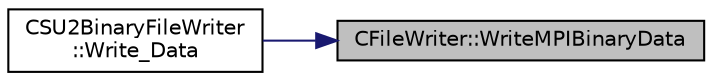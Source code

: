 digraph "CFileWriter::WriteMPIBinaryData"
{
 // LATEX_PDF_SIZE
  edge [fontname="Helvetica",fontsize="10",labelfontname="Helvetica",labelfontsize="10"];
  node [fontname="Helvetica",fontsize="10",shape=record];
  rankdir="RL";
  Node1 [label="CFileWriter::WriteMPIBinaryData",height=0.2,width=0.4,color="black", fillcolor="grey75", style="filled", fontcolor="black",tooltip="Write a binary data array to a currently opened file using MPI I/O. Note: routine must be called coll..."];
  Node1 -> Node2 [dir="back",color="midnightblue",fontsize="10",style="solid",fontname="Helvetica"];
  Node2 [label="CSU2BinaryFileWriter\l::Write_Data",height=0.2,width=0.4,color="black", fillcolor="white", style="filled",URL="$classCSU2BinaryFileWriter.html#a0390ef1605ea3c452c39ff24f158b2ce",tooltip="Write sorted data to file in SU2 binary file format."];
}
